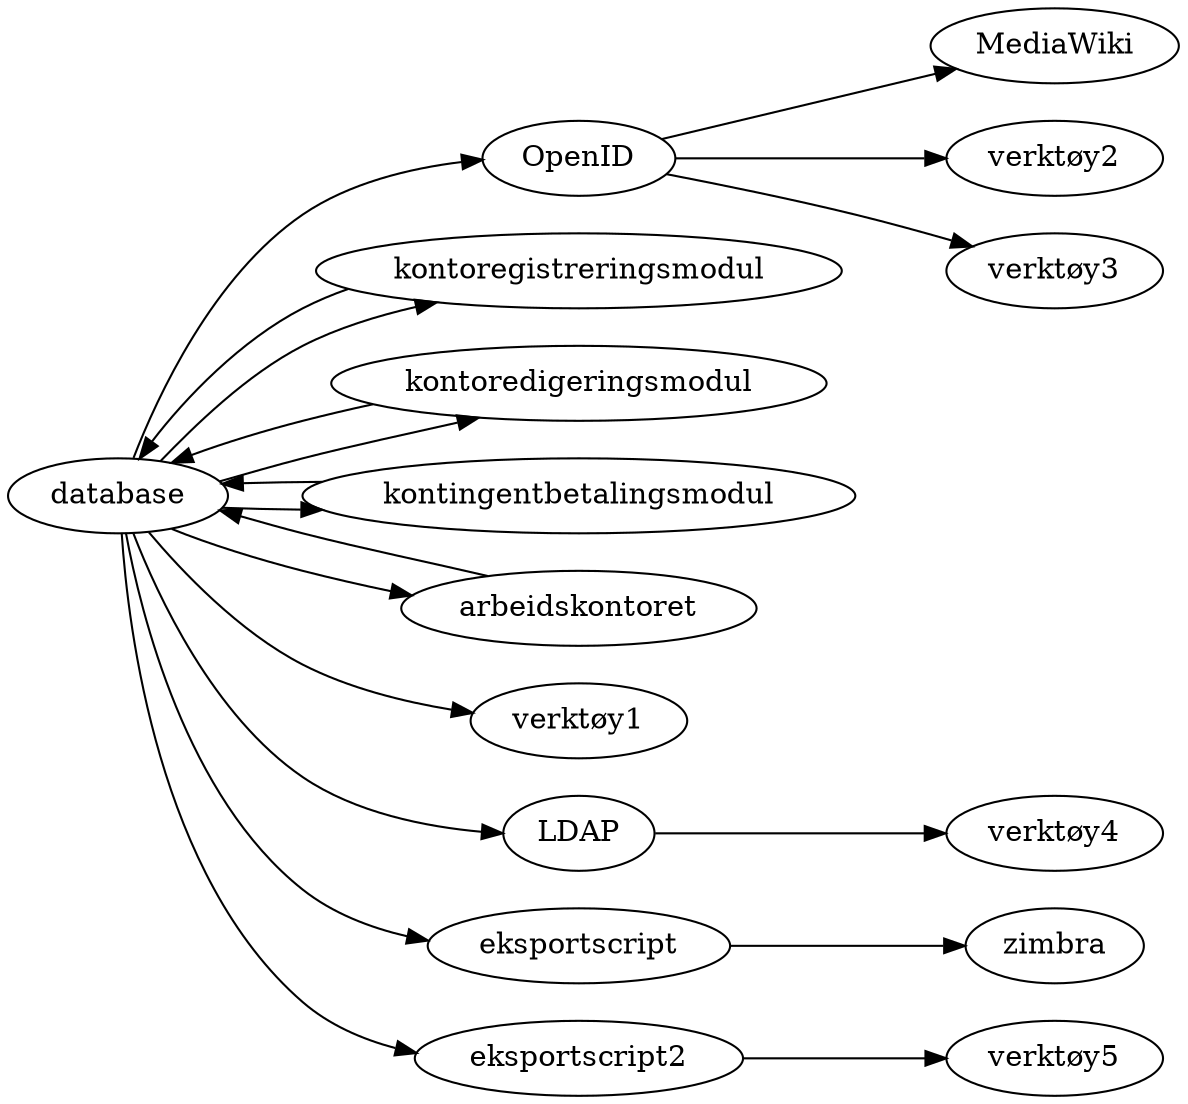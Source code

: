 digraph {
rankdir=LR;
OpenID -> MediaWiki
OpenID -> verktøy2
OpenID -> verktøy3
database -> kontoregistreringsmodul -> database;
database -> kontoredigeringsmodul -> database;
database -> kontingentbetalingsmodul -> database;
database -> arbeidskontoret -> database
database -> verktøy1
database -> OpenID
database -> LDAP -> verktøy4
database -> eksportscript -> zimbra
database -> eksportscript2 -> verktøy5
}
